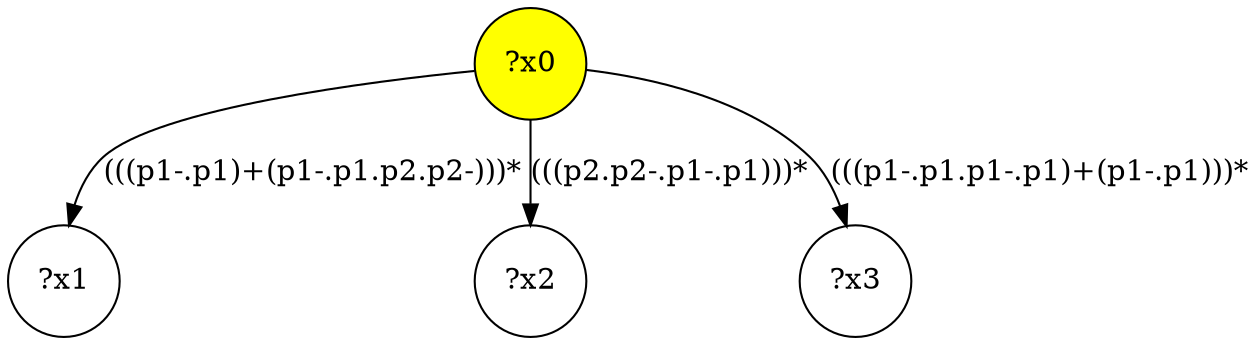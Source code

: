 digraph g {
	x0 [fillcolor="yellow", style="filled," shape=circle, label="?x0"];
	x1 [shape=circle, label="?x1"];
x0 -> x1[label="(((p1-.p1)+(p1-.p1.p2.p2-)))*"]	x2 [shape=circle, label="?x2"];
x0 -> x2[label="(((p2.p2-.p1-.p1)))*"]	x3 [shape=circle, label="?x3"];
x0 -> x3[label="(((p1-.p1.p1-.p1)+(p1-.p1)))*"]}
